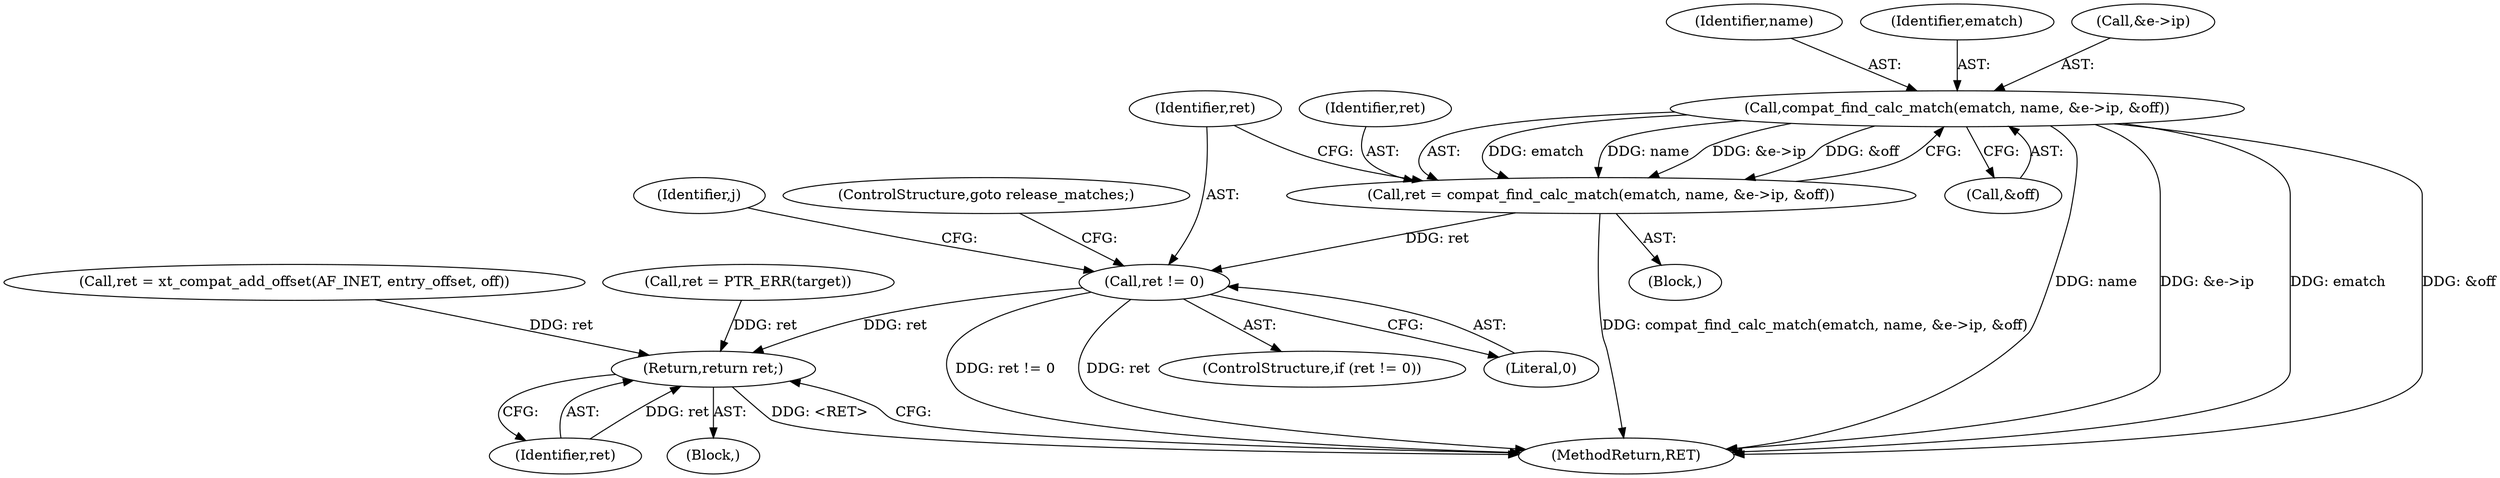 digraph "0_linux_6e94e0cfb0887e4013b3b930fa6ab1fe6bb6ba91_1@pointer" {
"1000184" [label="(Call,compat_find_calc_match(ematch, name, &e->ip, &off))"];
"1000182" [label="(Call,ret = compat_find_calc_match(ematch, name, &e->ip, &off))"];
"1000194" [label="(Call,ret != 0)"];
"1000360" [label="(Return,return ret;)"];
"1000191" [label="(Call,&off)"];
"1000186" [label="(Identifier,name)"];
"1000183" [label="(Identifier,ret)"];
"1000185" [label="(Identifier,ematch)"];
"1000361" [label="(Identifier,ret)"];
"1000199" [label="(Identifier,j)"];
"1000197" [label="(ControlStructure,goto release_matches;)"];
"1000187" [label="(Call,&e->ip)"];
"1000182" [label="(Call,ret = compat_find_calc_match(ematch, name, &e->ip, &off))"];
"1000194" [label="(Call,ret != 0)"];
"1000257" [label="(Call,ret = xt_compat_add_offset(AF_INET, entry_offset, off))"];
"1000362" [label="(MethodReturn,RET)"];
"1000193" [label="(ControlStructure,if (ret != 0))"];
"1000196" [label="(Literal,0)"];
"1000181" [label="(Block,)"];
"1000112" [label="(Block,)"];
"1000235" [label="(Call,ret = PTR_ERR(target))"];
"1000195" [label="(Identifier,ret)"];
"1000360" [label="(Return,return ret;)"];
"1000184" [label="(Call,compat_find_calc_match(ematch, name, &e->ip, &off))"];
"1000184" -> "1000182"  [label="AST: "];
"1000184" -> "1000191"  [label="CFG: "];
"1000185" -> "1000184"  [label="AST: "];
"1000186" -> "1000184"  [label="AST: "];
"1000187" -> "1000184"  [label="AST: "];
"1000191" -> "1000184"  [label="AST: "];
"1000182" -> "1000184"  [label="CFG: "];
"1000184" -> "1000362"  [label="DDG: name"];
"1000184" -> "1000362"  [label="DDG: &e->ip"];
"1000184" -> "1000362"  [label="DDG: ematch"];
"1000184" -> "1000362"  [label="DDG: &off"];
"1000184" -> "1000182"  [label="DDG: ematch"];
"1000184" -> "1000182"  [label="DDG: name"];
"1000184" -> "1000182"  [label="DDG: &e->ip"];
"1000184" -> "1000182"  [label="DDG: &off"];
"1000182" -> "1000181"  [label="AST: "];
"1000183" -> "1000182"  [label="AST: "];
"1000195" -> "1000182"  [label="CFG: "];
"1000182" -> "1000362"  [label="DDG: compat_find_calc_match(ematch, name, &e->ip, &off)"];
"1000182" -> "1000194"  [label="DDG: ret"];
"1000194" -> "1000193"  [label="AST: "];
"1000194" -> "1000196"  [label="CFG: "];
"1000195" -> "1000194"  [label="AST: "];
"1000196" -> "1000194"  [label="AST: "];
"1000197" -> "1000194"  [label="CFG: "];
"1000199" -> "1000194"  [label="CFG: "];
"1000194" -> "1000362"  [label="DDG: ret != 0"];
"1000194" -> "1000362"  [label="DDG: ret"];
"1000194" -> "1000360"  [label="DDG: ret"];
"1000360" -> "1000112"  [label="AST: "];
"1000360" -> "1000361"  [label="CFG: "];
"1000361" -> "1000360"  [label="AST: "];
"1000362" -> "1000360"  [label="CFG: "];
"1000360" -> "1000362"  [label="DDG: <RET>"];
"1000361" -> "1000360"  [label="DDG: ret"];
"1000235" -> "1000360"  [label="DDG: ret"];
"1000257" -> "1000360"  [label="DDG: ret"];
}
